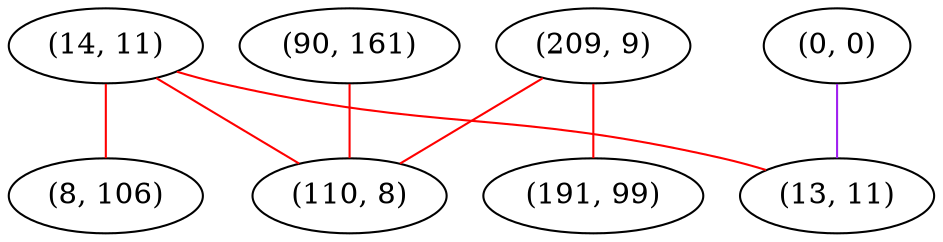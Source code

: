 graph "" {
"(14, 11)";
"(0, 0)";
"(209, 9)";
"(90, 161)";
"(8, 106)";
"(191, 99)";
"(110, 8)";
"(13, 11)";
"(14, 11)" -- "(110, 8)"  [color=red, key=0, weight=1];
"(14, 11)" -- "(8, 106)"  [color=red, key=0, weight=1];
"(14, 11)" -- "(13, 11)"  [color=red, key=0, weight=1];
"(0, 0)" -- "(13, 11)"  [color=purple, key=0, weight=4];
"(209, 9)" -- "(191, 99)"  [color=red, key=0, weight=1];
"(209, 9)" -- "(110, 8)"  [color=red, key=0, weight=1];
"(90, 161)" -- "(110, 8)"  [color=red, key=0, weight=1];
}
